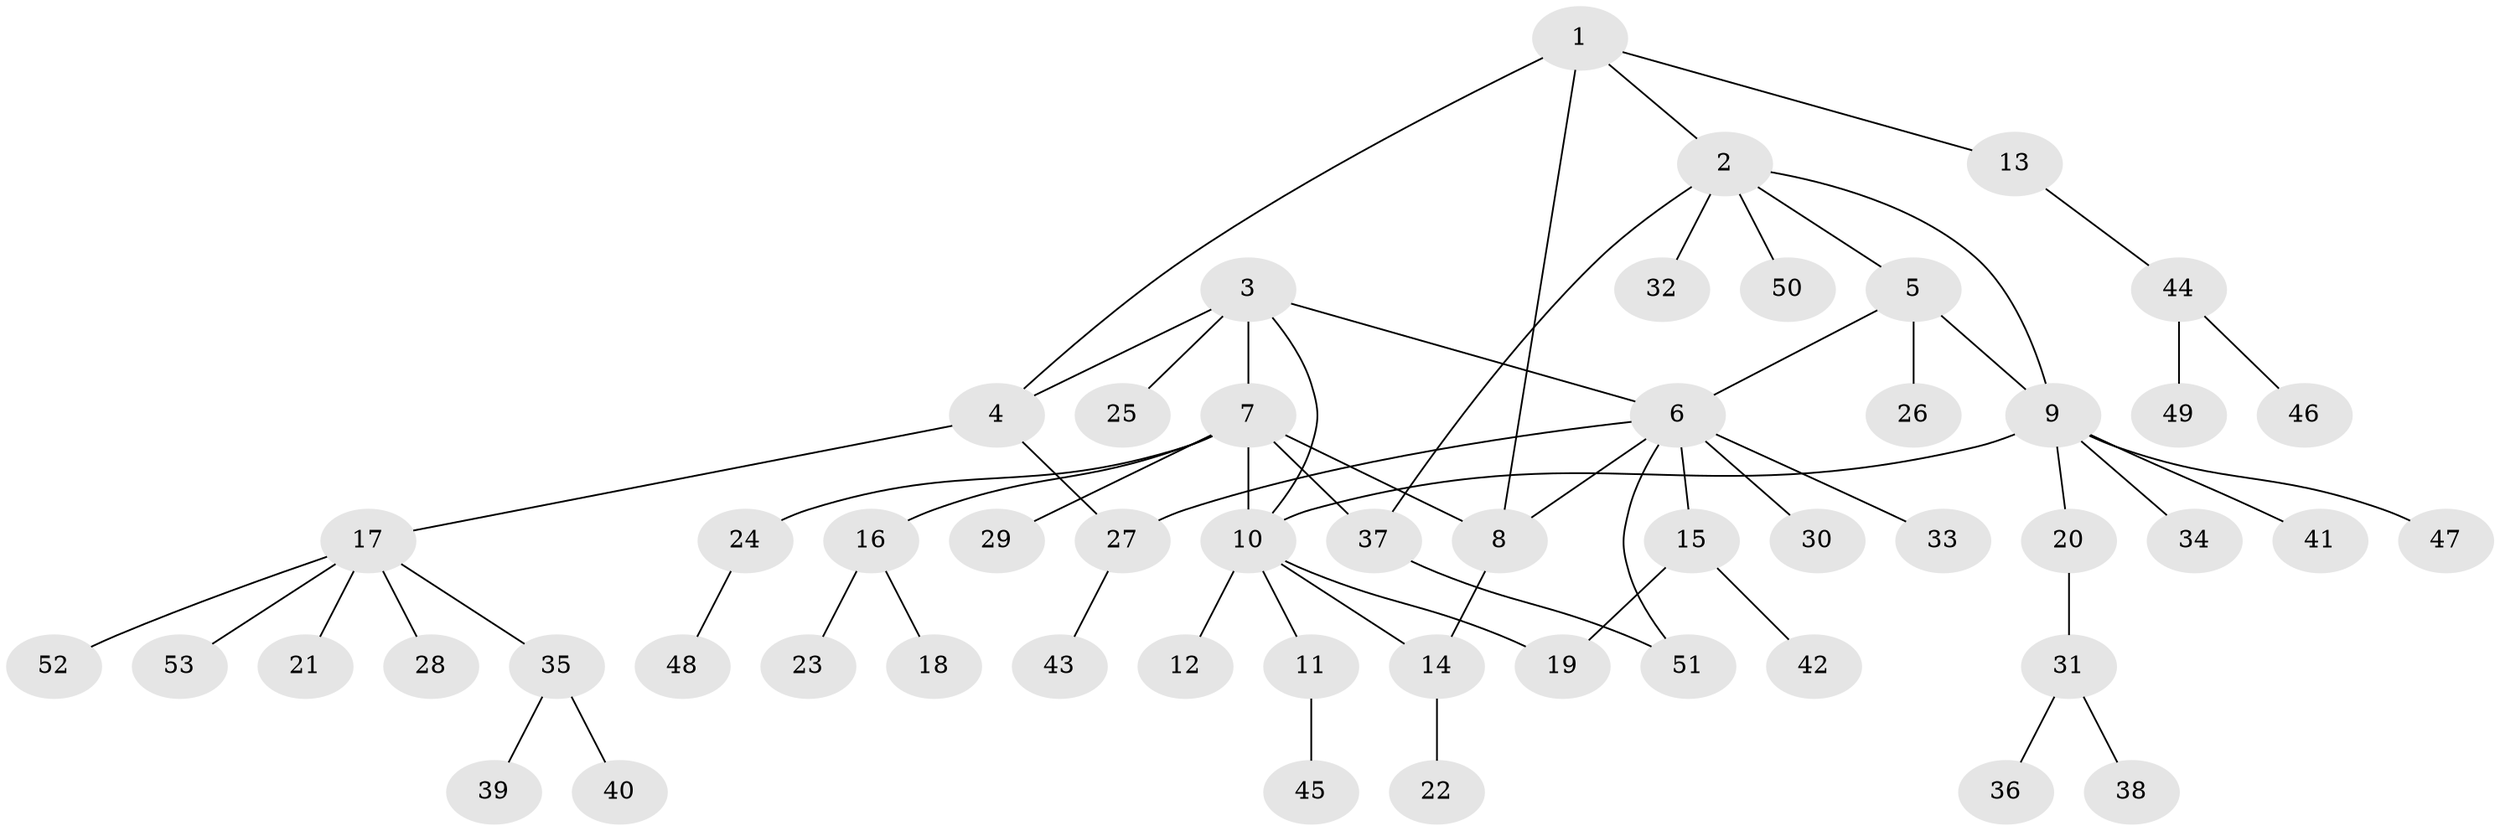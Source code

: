 // Generated by graph-tools (version 1.1) at 2025/11/02/27/25 16:11:30]
// undirected, 53 vertices, 63 edges
graph export_dot {
graph [start="1"]
  node [color=gray90,style=filled];
  1;
  2;
  3;
  4;
  5;
  6;
  7;
  8;
  9;
  10;
  11;
  12;
  13;
  14;
  15;
  16;
  17;
  18;
  19;
  20;
  21;
  22;
  23;
  24;
  25;
  26;
  27;
  28;
  29;
  30;
  31;
  32;
  33;
  34;
  35;
  36;
  37;
  38;
  39;
  40;
  41;
  42;
  43;
  44;
  45;
  46;
  47;
  48;
  49;
  50;
  51;
  52;
  53;
  1 -- 2;
  1 -- 4;
  1 -- 8;
  1 -- 13;
  2 -- 5;
  2 -- 9;
  2 -- 32;
  2 -- 37;
  2 -- 50;
  3 -- 4;
  3 -- 6;
  3 -- 7;
  3 -- 10;
  3 -- 25;
  4 -- 17;
  4 -- 27;
  5 -- 6;
  5 -- 9;
  5 -- 26;
  6 -- 8;
  6 -- 15;
  6 -- 27;
  6 -- 30;
  6 -- 33;
  6 -- 51;
  7 -- 8;
  7 -- 10;
  7 -- 16;
  7 -- 24;
  7 -- 29;
  7 -- 37;
  8 -- 14;
  9 -- 10;
  9 -- 20;
  9 -- 34;
  9 -- 41;
  9 -- 47;
  10 -- 11;
  10 -- 12;
  10 -- 14;
  10 -- 19;
  11 -- 45;
  13 -- 44;
  14 -- 22;
  15 -- 19;
  15 -- 42;
  16 -- 18;
  16 -- 23;
  17 -- 21;
  17 -- 28;
  17 -- 35;
  17 -- 52;
  17 -- 53;
  20 -- 31;
  24 -- 48;
  27 -- 43;
  31 -- 36;
  31 -- 38;
  35 -- 39;
  35 -- 40;
  37 -- 51;
  44 -- 46;
  44 -- 49;
}
